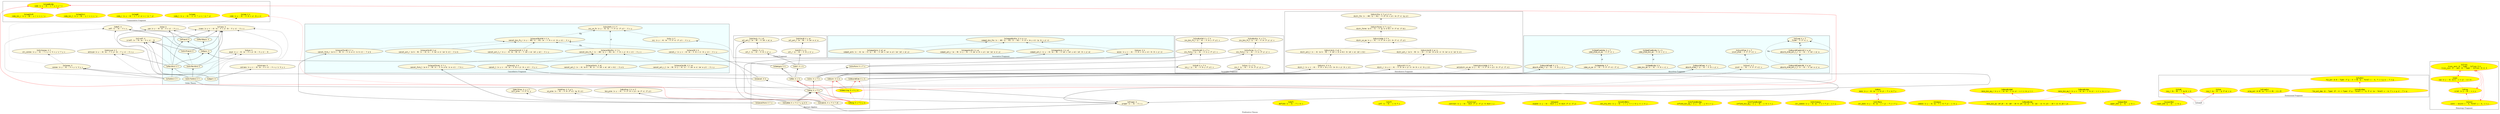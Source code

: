 digraph Is {
  label = "Predicative Classes"
  rankdir = BT

  node [fontname = monospace, style = filled, fillcolor = cornsilk]

  IsAntisym [label = "\N X Y\nantisym (x y : A) (a : Y x y) (b : Y y x) : X x y"]
  IsAsym [label = "\N X\nasym (x y : A) (a : X x y) (b : X y x) : 0"]
  IsConnex [label = "\N X\nconnex (x y : A) : X x y \\/ X y x"]
  IsCotrans [label = "\N X\ncotrans (x y z : A) (a : X x z) : X x y \\/ X y z"]
  IsIrrefl [label = "\N X\nirrefl (x : A) (a : X x x) : 0"]
  IsProper [label = "\N X\nproper (x : A) : X x x"]
  IsRefl [label = "\N X\nrefl (x : A) : X x x"]
  IsStrConnex [label = "\N X Y\nstr_connex (x y : A) : Y x y \\/ X x y \\/ Y y x"]
  IsSym [label = "\N X\nsym (x y : A) (a : X x y) : X y x"]
  IsTrans [label = "\N X\ntrans (x y z : A) (a : X x y) (b : X y z) : X x z"]

  subgraph cluster_order_theory_classes {
    label = "Order Theory"
  bgcolor = azure

    IsApart [label = "\N X"]
    IsEquiv [label = "\N X"]
    IsPartEquiv [label = "\N X"]
    IsPartOrd [label = "\N X Y"]
    IsPreord [label = "\N X"]
    IsStrPartOrd [label = "\N X"]
    IsStrPreord [label = "\N X"]
    IsStrTotOrd [label = "\N X Y"]
    IsTotOrd [label = "\N X Y"]
  }

  subgraph cluster_cancel {
  label = "Cancellative Fragment"
  bgcolor = azure
  IsCancelBinFnL [label = "\N X Y k\ncancel_bin_fn_l (x : A0) (y z : A1) (a : Y (k x y) (k x z)) : X y z"]
  IsCancelBinFnR [label = "\N X Y k\ncancel_bin_fn_r (x y : A0) (z : A1) (a : Y (k x z) (k y z)) : X x y"]
  IsCancelActL [label = "\N X al\ncancel_act_l (x : A) (a b : B) (s : X (al x a) (al x b)) : X a b"]
  IsCancelActLR [label = "\N X Y al\ncancel_act_l_r (x y : A) (a : B) (s : Y (al x a) (al y a)) : X x y"]
  IsCancelActR [label = "\N X ar\ncancel_act_r (a b : B) (x : A) (s : X (ar a x) (ar b x)) : X a b"]
  IsCancelActRL [label = "\N X Y ar\ncancel_act_r_l (a : B) (x y : A) (s : Y (ar a x) (ar a y)) : X x y"]
  IsCancelFormL [label = "\N X Y s\ncancel_form_l (a b c : B) (t : X (s a b) (s a c)) : Y b c"]
  IsCancelFormR [label = "\N X Y s\ncancel_form_r (a b c : B) (t : X (s a c) (s b c)) : Y a b"]
  IsCancelL [label = "\N X k\ncancel_l (x y z : A) (a : X (k x y) (k x z)) : X y z"]
  IsCancelR [label = "\N X k\ncancel_r (x y z : A) (a : X (k x z) (k y z)) : X x y"]
  IsInj [label = "\N X f\ninj (x y : A) (a : X (f x) (f y)) : X x y"]
  IsInjUnFn [label = "\N X Y f\ninj_un_fn (x y : A) (a : Y (f x) (f y)) : X x y"]
  }

  subgraph cluster_assoc {
  label = "Associative Fragment"
  bgcolor = azure
  IsAssoc [label = "\N X k\nassoc (x y z : A) : X (k x (k y z)) (k (k x y) z)"]
  IsCompatActL [label = "\N X k al\ncompat_act_l (x y : A) (a : B) : X (al x (al y a)) (al (k x y) a)"]
  IsCompatActR [label = "\N X k ar\ncompat_act_r (a : B) (x y : A) : X (ar a (k x y)) (ar (ar a x) y)"]
  IsCompatActs [label = "\N X al ar\ncompat_acts (x : A) (a : C) (y : B) : X (al x (ar a y)) (ar (al x a) y)"]
  IsCompatBinFns [label = "\N X k m n p\ncompat_bin_fns (x : A0) (y : A1) (z : A2) : X (n x (m y z)) (p (k x y) z)"]
  }

  subgraph cluster_distr {
  label = "Distributive Fragment"
  IsAntidistrUnOp [label = "\N X f k\nantidistr_un_op (x y : A) : X (f (k x y)) (k (f y) (f x))"]
  IsDistrActL [label = "\N X al k\ndistr_act_l (x : A) (a b : B) : X (al x (k a b)) (k (al x a) (al x b))"]
  IsDistrActR [label = "\N X ar k\ndistr_act_r (a b : B) (x : A) : X (ar (k a b) x) (k (ar a x) (ar b x))"]
  IsDistrFns [label = "\N X f g k h m\ndistr_fns (x : A0) (y : A1) : X (h (k x y)) (m (f x) (g y))"]
  IsDistrForms [label = "\N X f s g t\ndistr_forms (a b : C) : X (g (s a b)) (t (f a) (f b))"]
  IsDistrL [label = "\N X k m\ndistr_l (x y z : A) : X (k x (m y z)) (m (k x y) (k x z))"]
  IsDistrR [label = "\N X k m\ndistr_r (x y z : A) : X (k (m x y) z) (m (k x z) (k y z))"]
  IsDistrUnOp [label = "\N X f k\ndistr_un_op (x y : A) : X (f (k x y)) (k (f x) (f y))"]
  }

  subgraph cluster_inv {
  label = "Invertible Fragment"
  IsInvBinFnL [label = "\N X x f k\ninv_bin_fn_l (y : A) : X (k (f y) y) x"]
  IsInvBinFnR [label = "\N X x f k\ninv_bin_fn_r (y : A) : X (k y (f y)) x"]
  IsInvFormL [label = "\N X x f s\ninv_form_l (y : A) : X (s (f y) y) x"]
  IsInvFormR [label = "\N X x f s\ninv_form_r (y : A) : X (s y (f y)) x"]
  IsInvL [label = "\N X x f k\ninv_l (y : A) : X (k (f y) y) x"]
  IsInvR [label = "\N X x f k\ninv_r (y : A) : X (k y (f y)) x"]
  }

  subgraph cluster_unl {
  label = "Unital Fragment"
  IsUnlActL [label = "\N X x al\nunl_act_l (a : B) : X (al x a) a"]
  IsUnlActR [label = "\N X x ar\nunl_act_r (a : B) : X (ar a x) a"]
  IsUnlL [label = "\N X x k\nunl_l (y : A) : X (k x y) y"]
  IsUnlR [label = "\N X x k\nunl_r (y : A) : X (k y x) y"]
  }

  subgraph cluster_absorb {
  label = "Absorbing Fragment"
  bgcolor = azure
  IsAbsorbElemActLR [label = "\N X a al\nabsorb_elem_act_l_r (x : A) : X (al x a) a"]
  IsAbsorbElemActRL [label = "\N X a ar\nabsorb_elem_act_r_l (x : A) : X (ar a x) a"]
  IsAbsorbElemL [label = "\N X x k\nabsorb_elem_l (y : A) : X (k x y) x"]
  IsAbsorbElemR [label = "\N X x k\nabsorb_elem_r (y : A) : X (k y x) x"]
  IsFixed [label = "\N X x f\nfixed : X (f x) x"]
  IsIdemBinOp [label = "\N X k\nidem_bin_op (x : A) : X (k x x) x"]
  IsIdemElemBinOp [label = "\N X x k\nidem_elem_bin_op : X (k x x) x"]
  IsIdemElemUnOp [label = "\N X x f\nidem_elem_un_op : X (f x) x"]
  IsIdemUnOp [label = "\N X f\nidem_un_op (x : A) : X (f (f x)) (f x)"]
  IsInvol [label = "\N X f\ninvol (x : A) : X (f (f x)) x"]
  IsInvolElem [label = "\N X x f\ninvol_elem : X (f (f x)) x"]
  }

  subgraph cluster_comm {
  label = "Commutative Fragment"
  IsComm [label = "\N X k\ncomm (x y : A) : X (k x y) (k y x)", color = red, fillcolor = yellow]
  IsCommBinOp [label = "\N\ncomm (x y : A) : x * y = y * x", color = red, fillcolor = yellow]
  IsCommL [label = "\N\ncomm_l (x y : A) : (/ x) * y = / (x * y)", color = red, fillcolor = yellow]
  IsCommR [label = "\N\ncomm_r (x y : A) : x * (/ y) = / (x * y)", color = red, fillcolor = yellow]
  IsCommTorL [label = "\N\ncomm_tor_l (x y : B) : y / x = x / y", color = red, fillcolor = yellow]
  IsCommTorR [label = "\N\ncomm_tor_r (x y : B) : y / x = x / y", color = red, fillcolor = yellow]
  }

  IsBinPres [label = "\N X k m f\nbin_pres (x y : A) : X (f (k x y)) (m (f x) (f y))"]
  IsNullPres [label = "\N X x y f\nnull_pres : X (f x) y"]
  IsUnPres [label = "\N X f g h\nun_pres (x : A) : X (h (f x)) (g (h x))"]

  subgraph cluster_abstract_algebra_classes {
    label = "Abstract Algebra"

    IsAbsorbElem [label = "\N X x k"]
    IsCancel [label = "\N X k"]
    IsCancelForm [label = "\N X Y s"]
    IsDistr [label = "\N X k m"]
    IsGrp [label = "\N X x f k"]
    IsGrpActL [label = "\N X x f k Y al"]
    IsGrpHom [label = "\N X x f k Y y g m h"]
    IsInv [label = "\N X x f k"]
    IsInvForm [label = "\N X x f s"]
    IsMon [label = "\N X x k"]
    IsRing [label = "\N X x f k y m", color = red, fillcolor = yellow]
    IsSemigrp [label = "\N X k"]
    IsSemiring [label = "\N X x k y m", color = red, fillcolor = yellow]
    IsUnl [label = "\N X x k"]
  }

  IsDefl [label = "\N\ndeflate (x : A) : f x <= x", color = red, fillcolor = yellow]
  IsInfl [label = "\N\ninfl (x : A) : x <= f x", color = red, fillcolor = yellow]
  IsContract [label = "\N\ncontract (x y : A) : dist (f x) (f y) <= dist x y", color = red, fillcolor = yellow]
  IsExpand [label = "\N\nexpand (x y : A) : dist x y <= dist (f x) (f y)", color = red, fillcolor = yellow]
  IsCohOrdRels [label = "\N\ncoh_ord_rels (x y : A) : x < y <-> x <= y /\\ x <> y", color = red, fillcolor = yellow]
  IsInflateBinOpL [label = "\N\ninflate_bin_op_l (x y : A) : y <= x + y", color = red, fillcolor = yellow]
  IsInflateBinOpR [label = "\N\ninflate_bin_op_r (x y : A) : x <= x + y", color = red, fillcolor = yellow]
  IsStrComono [label = "\N\nstr_comono (x y : A) (a : f x < f y) : x < y", color = red, fillcolor = yellow]
  IsStrMono [label = "\N\nstr_mono (x y : A) (a : x < y) : f x < f y", color = red, fillcolor = yellow]
  IsComono [label = "\N\ncomono (x y : A) (a : f x <= f y) : x <= y", color = red, fillcolor = yellow]
  IsMono [label = "\N\nmono (x y : A) (a : x <= y) : f x <= f y", color = red, fillcolor = yellow]
  IsMonoBinOp [label = "\N\nmono_bin_op (x0 y0 : A) (a0 : x0 <= y0) (x1 y1 : A) (a1 : x1 <= y1) : x0 + x1 <= y0 + y1", color = red, fillcolor = yellow]
  IsMonoBinOpL [label = "\N\nmono_bin_op_l (x y z : A) (a : x <= y) : z + x <= z + y", color = red, fillcolor = yellow]
  IsMonoBinOpR [label = "\N\nmono_bin_op_r (x y z : A) (a : x <= y) : x + z <= y + z", color = red, fillcolor = yellow]
  IsUpperBnd [label = "\N\nupper_bnd (y : A) : y <= x", color = red, fillcolor = yellow]
  IsLowerBnd [label = "\N\nlower_bnd (y : A) : x <= y", color = red, fillcolor = yellow]

  subgraph cluster_ext {
  label = "Extensional Fragment"
  IsFunExt [label = "\N\nfun_ext (A B : Type) (f g : A -> B) (a : forall x : A, f x = g x) : f = g", color = red, fillcolor = yellow]
  IsFunExtDep [label = "\N\nfun_ext_dep (A : Type) (P : A -> Type) (f g : forall x : A, P x) (a : forall x : A, f x = g x) : f = g", color = red, fillcolor = yellow]
  IsPropExt [label = "\N\nprop_ext (A B) (a : A <-> B) : A = B", color = red, fillcolor = yellow]
  IsIsoL [label = "\N\niso_l (a : A) : g (f a) = a", color = red, fillcolor = yellow]
  IsIsoR [label = "\N\niso_r (b : B) : f (g b) = b", color = red, fillcolor = yellow]
  }

  subgraph cluster_hott {
  label = "Homotopy Fragment"
  IsContr [label = "\N\ncontr : exists x : A, forall y : A, x = y", color = red, fillcolor = yellow]
  IsProp [label = "\N\nirrel (x y : A) : x = y", color = red, fillcolor = yellow]
  IsSet [label = "\N\nuip (x y : A) (a b : x = y) : a = b", color = red, fillcolor = yellow]
  IsTrunc [label = "\N\ntrunc_zero (A : Type) : IsTrunc O A\ntrunc_succ (n : nat) (A : Type) : IsTrunc (S n) A", color = red, fillcolor = yellow]
  }

  node [style = dashed]

  // Fields

  edge [style = solid]

  subgraph order_theory_fields {
    IsApart -> IsCotrans
    IsApart -> IsIrrefl
    IsApart -> IsSym
    IsEquiv -> IsRefl
    IsEquiv -> IsSym
    IsEquiv -> IsTrans
    IsPartEquiv -> IsSym
    IsPartEquiv -> IsTrans
    IsPartOrd -> IsAntisym
    IsPartOrd -> IsEquiv
    IsPartOrd -> IsPreord
    IsPartOrd -> IsProper [constraint = false]
    IsPreord -> IsRefl
    IsPreord -> IsTrans
    IsStrPartOrd -> IsIrrefl
    IsStrTotOrd -> IsProper [constraint = false]
    IsStrPartOrd -> IsTrans
    IsStrPreord -> IsIrrefl
    IsStrPreord -> IsTrans
    IsStrTotOrd -> IsConnex
    IsStrTotOrd -> IsStrPartOrd
    IsTotOrd -> IsConnex
    IsTotOrd -> IsPartOrd
  }

  subgraph abstract_algebra_fields {
    IsAbsorbElem -> IsAbsorbElemL
    IsAbsorbElem -> IsAbsorbElemR
    IsCancel -> IsCancelL
    IsCancel -> IsCancelR
    IsCancelForm -> IsCancelFormL
    IsCancelForm -> IsCancelFormR
    IsDistr -> IsDistrL
    IsDistr -> IsDistrR
    IsGrp -> IsInv
    IsGrp -> IsMon
    IsGrp -> IsProper [constraint = false]
    IsGrpActL -> IsCompatActL
    IsGrpActL -> IsGrp
    IsGrpActL -> IsUnlActL
    IsGrpActL -> IsProper [constraint = false]
    IsGrpHom -> IsBinPres
    IsGrpHom -> IsGrp
    IsGrpHom -> IsGrp
    IsGrpHom -> IsProper [constraint = false]
    IsInv -> IsInvL
    IsInv -> IsInvR
    IsInvForm -> IsInvFormL
    IsInvForm -> IsInvFormR
    IsMon -> IsSemigrp
    IsMon -> IsUnl
    IsSemigrp -> IsAssoc
    IsSemigrp -> IsEquiv
    IsSemigrp -> IsProper [constraint = false]
    IsUnl -> IsUnlL
    IsUnl -> IsUnlR
  }

  edge [color = red]

  IsIsoLR -> IsIsoL
  IsIsoLR -> IsIsoR
  IsRing -> IsCommBinOp
  IsRing -> IsDistr
  IsRing -> IsGrp
  IsRing -> IsMon
  IsSemiring -> IsAbsorbElem
  IsSemiring -> IsCommBinOp
  IsSemiring -> IsDistr
  IsSemiring -> IsMon

  // Derivations

  edge [style = dashed]

  edge [color = black]

  subgraph order_theory_derivations {
    IsConnex -> IsStrConnex
    IsEquiv -> IsPartEquiv
    IsEquiv -> IsPreord
    IsPartOrd -> IsRefl
    IsPartOrd -> IsTrans
    IsStrPartOrd -> IsAsym
    IsStrPartOrd -> IsStrPreord
    IsStrTotOrd -> IsAsym
    IsStrTotOrd -> IsIrrefl
    IsStrTotOrd -> IsTrans
    IsTotOrd -> IsAntisym
    IsTotOrd -> IsRefl
    IsTotOrd -> IsTrans
  }

  subgraph abstract_algebra_derivations {
    IsAbsorbElemActLR -> IsFixed [label = "id"]
    IsAbsorbElemActRL -> IsFixed [label = "flip"]
    IsAbsorbElemActRL -> IsAbsorbElemActLR [label = "flip"]
    IsAssoc -> IsCompatBinFns
    IsCancelActL -> IsCancelBinFnL
    IsCancelActLR -> IsCancelBinFnR
    IsCancelActR -> IsCancelBinFnR
    IsCancelActRL -> IsCancelBinFnL
    IsCancelBinFnL -> IsCancelBinFnR [label = "flip"]
    IsCancelBinFnL -> IsInjUnFn [label = "id"]
    IsCancelBinFnR -> IsInjUnFn [label = "flip"]
    IsCancelFormL -> IsCancelBinFnL
    IsCancelFormR -> IsCancelBinFnR
    IsCancelL -> IsCancelBinFnL
    IsCancelR -> IsCancelBinFnR
    IsCompatActL -> IsCompatBinFns
    IsCompatActR -> IsCompatBinFns
    IsCompatActs -> IsCompatBinFns
    IsDistrActL -> IsDistrUnOp [style = dotted]
    IsDistrActR -> IsDistrUnOp [style = dotted]
    IsDistrForms -> IsDistrFns
    IsDistrL -> IsDistrActL
    IsDistrR -> IsDistrActR
    IsDistrUnOp -> IsDistrForms
    IsGrp -> IsAntidistrUnOp
    IsGrp -> IsCancel
    IsGrp -> IsFixed
    IsGrp -> IsInj
    IsGrp -> IsInvol
    IsGrpHom -> IsNullPres
    IsGrpHom -> IsUnPres
    IsIdemBinOp -> IsIdemElemBinOp [label = "id"]
    IsIdemUnOp -> IsIdemElemUnOp [label = "id"]
    IsInvol -> IsInvolElem [label = "id"]
    IsInj -> IsInjUnFn
    IsInv -> IsInvForm
    IsInvFormL -> IsInvBinFnL
    IsInvFormR -> IsInvBinFnR
    IsInvL -> IsInvFormL
    IsInvR -> IsInvFormR
    IsUnlL -> IsUnlActL
    IsUnlR -> IsUnlActR
  }

  edge [color = red]

  IsCommTorL -> IsCommBinOp
  IsCommTorR -> IsCommBinOp
  IsContr -> IsProp
  IsContr -> IsTrunc
  IsFunExtDep -> IsFunExt
  IsMono -> IsStrMono
  IsMonoBinOp -> IsMonoBinOpL
  IsMonoBinOp -> IsMonoBinOpR
  IsProp -> IsSet
  IsProp -> IsTrunc
  IsRing -> IsAbsorbElem
  IsRing -> IsComm
  IsRing -> IsSemiring
  IsSet -> IsTrunc
  IsStrMono -> IsMono
  IsTrunc -> IsContr
  IsTrunc -> IsProp
  IsTrunc -> IsSet

  // Specializations

  edge [style = dotted]

  edge [color = black]

  IsConnex -> IsComm
  IsSym -> IsComm

  edge [color = red]
}
